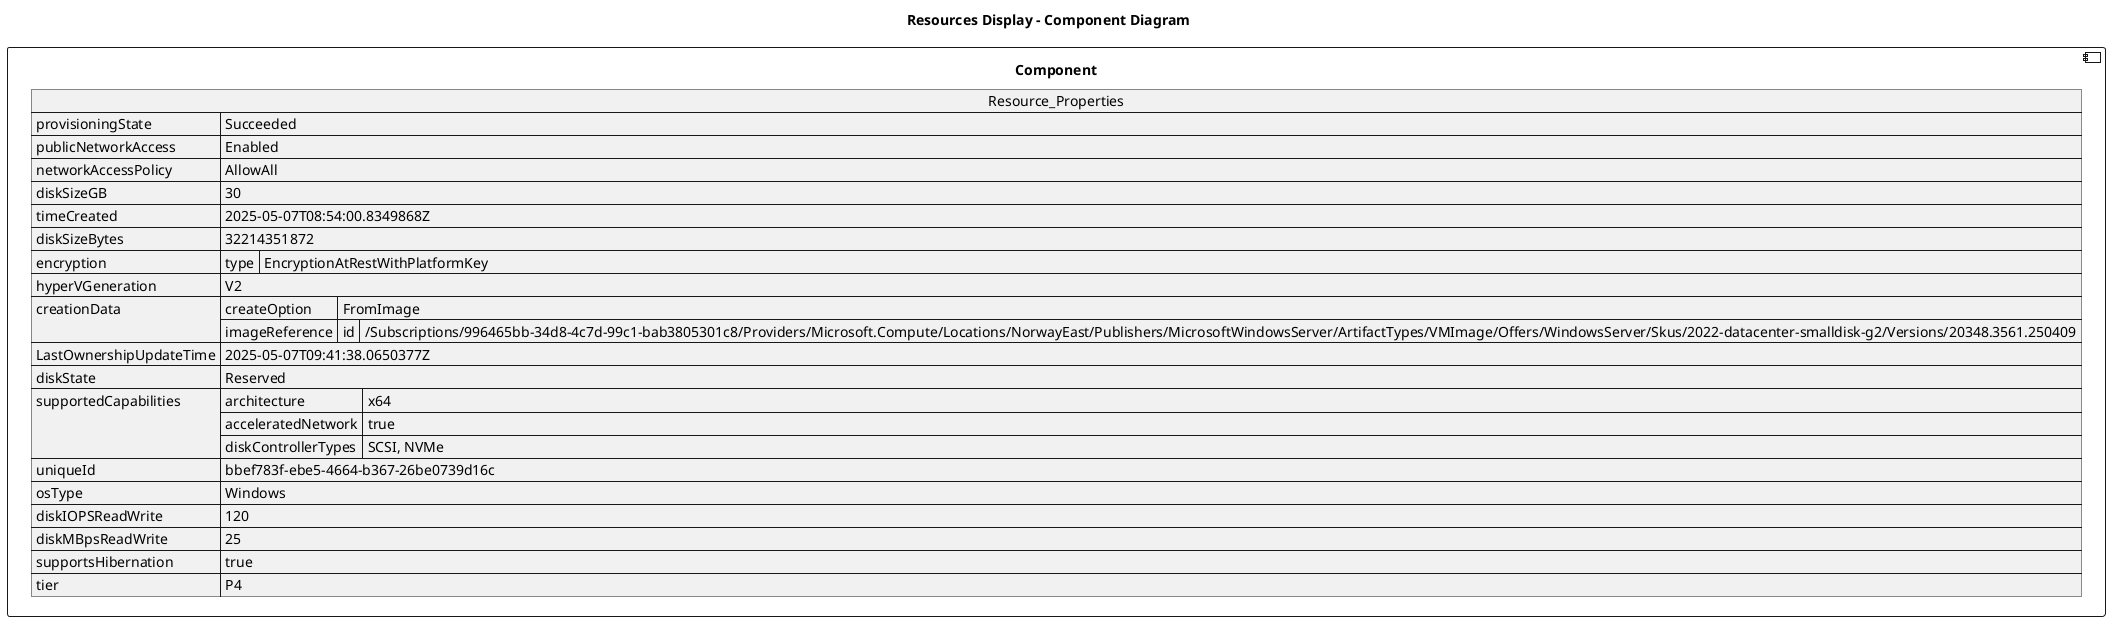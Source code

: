 @startuml

title Resources Display - Component Diagram

component Component {

json  Resource_Properties {
  "provisioningState": "Succeeded",
  "publicNetworkAccess": "Enabled",
  "networkAccessPolicy": "AllowAll",
  "diskSizeGB": 30,
  "timeCreated": "2025-05-07T08:54:00.8349868Z",
  "diskSizeBytes": 32214351872,
  "encryption": {
    "type": "EncryptionAtRestWithPlatformKey"
  },
  "hyperVGeneration": "V2",
  "creationData": {
    "createOption": "FromImage",
    "imageReference": {
      "id": "/Subscriptions/996465bb-34d8-4c7d-99c1-bab3805301c8/Providers/Microsoft.Compute/Locations/NorwayEast/Publishers/MicrosoftWindowsServer/ArtifactTypes/VMImage/Offers/WindowsServer/Skus/2022-datacenter-smalldisk-g2/Versions/20348.3561.250409"
    }
  },
  "LastOwnershipUpdateTime": "2025-05-07T09:41:38.0650377Z",
  "diskState": "Reserved",
  "supportedCapabilities": {
    "architecture": "x64",
    "acceleratedNetwork": true,
    "diskControllerTypes": "SCSI, NVMe"
  },
  "uniqueId": "bbef783f-ebe5-4664-b367-26be0739d16c",
  "osType": "Windows",
  "diskIOPSReadWrite": 120,
  "diskMBpsReadWrite": 25,
  "supportsHibernation": true,
  "tier": "P4"
}
}
@enduml
